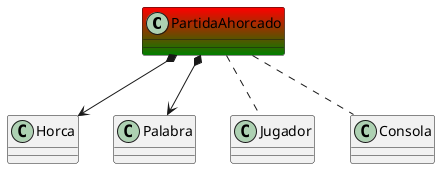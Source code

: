 @startuml classdiagram

class PartidaAhorcado #red-green
PartidaAhorcado *--> Horca 
PartidaAhorcado *--> Palabra
PartidaAhorcado .. Jugador
PartidaAhorcado .. Consola

@enduml
